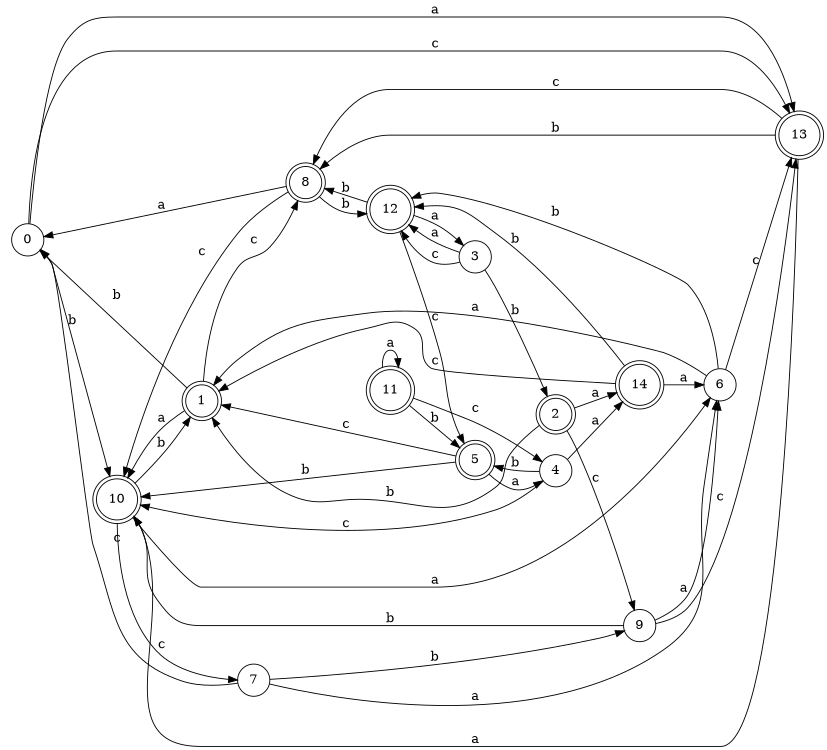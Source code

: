 digraph n12_2 {
__start0 [label="" shape="none"];

rankdir=LR;
size="8,5";

s0 [style="filled", color="black", fillcolor="white" shape="circle", label="0"];
s1 [style="rounded,filled", color="black", fillcolor="white" shape="doublecircle", label="1"];
s2 [style="rounded,filled", color="black", fillcolor="white" shape="doublecircle", label="2"];
s3 [style="filled", color="black", fillcolor="white" shape="circle", label="3"];
s4 [style="filled", color="black", fillcolor="white" shape="circle", label="4"];
s5 [style="rounded,filled", color="black", fillcolor="white" shape="doublecircle", label="5"];
s6 [style="filled", color="black", fillcolor="white" shape="circle", label="6"];
s7 [style="filled", color="black", fillcolor="white" shape="circle", label="7"];
s8 [style="rounded,filled", color="black", fillcolor="white" shape="doublecircle", label="8"];
s9 [style="filled", color="black", fillcolor="white" shape="circle", label="9"];
s10 [style="rounded,filled", color="black", fillcolor="white" shape="doublecircle", label="10"];
s11 [style="rounded,filled", color="black", fillcolor="white" shape="doublecircle", label="11"];
s12 [style="rounded,filled", color="black", fillcolor="white" shape="doublecircle", label="12"];
s13 [style="rounded,filled", color="black", fillcolor="white" shape="doublecircle", label="13"];
s14 [style="rounded,filled", color="black", fillcolor="white" shape="doublecircle", label="14"];
s0 -> s13 [label="a"];
s0 -> s10 [label="b"];
s0 -> s13 [label="c"];
s1 -> s10 [label="a"];
s1 -> s0 [label="b"];
s1 -> s8 [label="c"];
s2 -> s14 [label="a"];
s2 -> s1 [label="b"];
s2 -> s9 [label="c"];
s3 -> s12 [label="a"];
s3 -> s2 [label="b"];
s3 -> s12 [label="c"];
s4 -> s14 [label="a"];
s4 -> s5 [label="b"];
s4 -> s10 [label="c"];
s5 -> s4 [label="a"];
s5 -> s10 [label="b"];
s5 -> s1 [label="c"];
s6 -> s1 [label="a"];
s6 -> s12 [label="b"];
s6 -> s13 [label="c"];
s7 -> s6 [label="a"];
s7 -> s9 [label="b"];
s7 -> s0 [label="c"];
s8 -> s0 [label="a"];
s8 -> s12 [label="b"];
s8 -> s10 [label="c"];
s9 -> s6 [label="a"];
s9 -> s10 [label="b"];
s9 -> s13 [label="c"];
s10 -> s6 [label="a"];
s10 -> s1 [label="b"];
s10 -> s7 [label="c"];
s11 -> s11 [label="a"];
s11 -> s5 [label="b"];
s11 -> s4 [label="c"];
s12 -> s3 [label="a"];
s12 -> s8 [label="b"];
s12 -> s5 [label="c"];
s13 -> s10 [label="a"];
s13 -> s8 [label="b"];
s13 -> s8 [label="c"];
s14 -> s6 [label="a"];
s14 -> s12 [label="b"];
s14 -> s1 [label="c"];

}